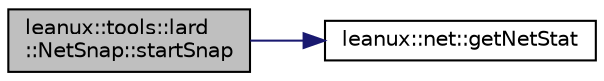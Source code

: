 digraph "leanux::tools::lard::NetSnap::startSnap"
{
 // LATEX_PDF_SIZE
  bgcolor="transparent";
  edge [fontname="Helvetica",fontsize="10",labelfontname="Helvetica",labelfontsize="10"];
  node [fontname="Helvetica",fontsize="10",shape=record];
  rankdir="LR";
  Node1 [label="leanux::tools::lard\l::NetSnap::startSnap",height=0.2,width=0.4,color="black", fillcolor="grey75", style="filled", fontcolor="black",tooltip=" "];
  Node1 -> Node2 [color="midnightblue",fontsize="10",style="solid",fontname="Helvetica"];
  Node2 [label="leanux::net::getNetStat",height=0.2,width=0.4,color="black",URL="$namespaceleanux_1_1net.html#ac78d924eb899ccfa62581ec1d13dc75b",tooltip="Get network device statistics from /proc/net/dev."];
}
